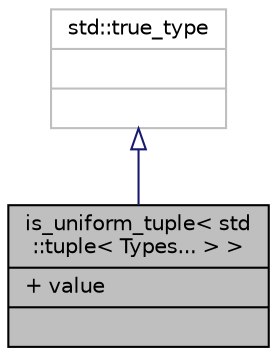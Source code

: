 digraph "is_uniform_tuple&lt; std::tuple&lt; Types... &gt; &gt;"
{
 // INTERACTIVE_SVG=YES
 // LATEX_PDF_SIZE
  edge [fontname="Helvetica",fontsize="10",labelfontname="Helvetica",labelfontsize="10"];
  node [fontname="Helvetica",fontsize="10",shape=record];
  Node1 [label="{is_uniform_tuple\< std\l::tuple\< Types... \> \>\n|+ value\l|}",height=0.2,width=0.4,color="black", fillcolor="grey75", style="filled", fontcolor="black",tooltip="helper structure for type checking as a uniform tuple (partial variant) this structure has bool membe..."];
  Node2 -> Node1 [dir="back",color="midnightblue",fontsize="10",style="solid",arrowtail="onormal",fontname="Helvetica"];
  Node2 [label="{std::true_type\n||}",height=0.2,width=0.4,color="grey75", fillcolor="white", style="filled",tooltip=" "];
}
